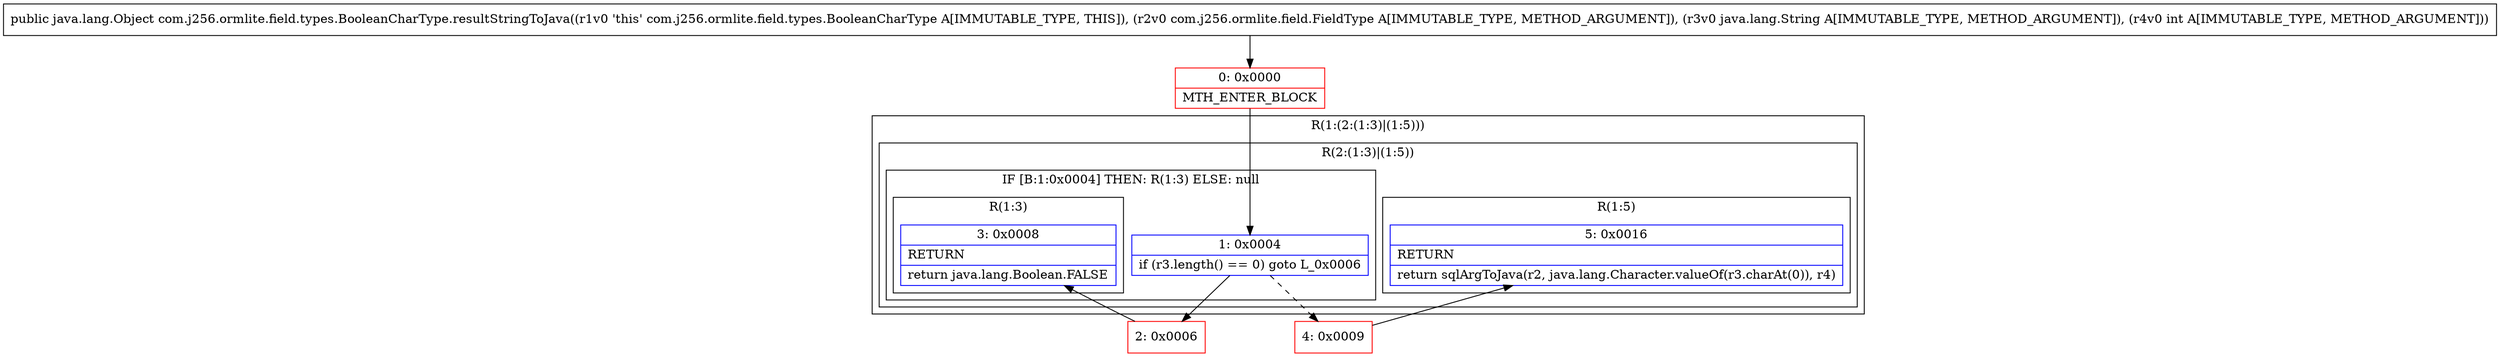 digraph "CFG forcom.j256.ormlite.field.types.BooleanCharType.resultStringToJava(Lcom\/j256\/ormlite\/field\/FieldType;Ljava\/lang\/String;I)Ljava\/lang\/Object;" {
subgraph cluster_Region_839553488 {
label = "R(1:(2:(1:3)|(1:5)))";
node [shape=record,color=blue];
subgraph cluster_Region_896748314 {
label = "R(2:(1:3)|(1:5))";
node [shape=record,color=blue];
subgraph cluster_IfRegion_987889407 {
label = "IF [B:1:0x0004] THEN: R(1:3) ELSE: null";
node [shape=record,color=blue];
Node_1 [shape=record,label="{1\:\ 0x0004|if (r3.length() == 0) goto L_0x0006\l}"];
subgraph cluster_Region_26898535 {
label = "R(1:3)";
node [shape=record,color=blue];
Node_3 [shape=record,label="{3\:\ 0x0008|RETURN\l|return java.lang.Boolean.FALSE\l}"];
}
}
subgraph cluster_Region_1735980437 {
label = "R(1:5)";
node [shape=record,color=blue];
Node_5 [shape=record,label="{5\:\ 0x0016|RETURN\l|return sqlArgToJava(r2, java.lang.Character.valueOf(r3.charAt(0)), r4)\l}"];
}
}
}
Node_0 [shape=record,color=red,label="{0\:\ 0x0000|MTH_ENTER_BLOCK\l}"];
Node_2 [shape=record,color=red,label="{2\:\ 0x0006}"];
Node_4 [shape=record,color=red,label="{4\:\ 0x0009}"];
MethodNode[shape=record,label="{public java.lang.Object com.j256.ormlite.field.types.BooleanCharType.resultStringToJava((r1v0 'this' com.j256.ormlite.field.types.BooleanCharType A[IMMUTABLE_TYPE, THIS]), (r2v0 com.j256.ormlite.field.FieldType A[IMMUTABLE_TYPE, METHOD_ARGUMENT]), (r3v0 java.lang.String A[IMMUTABLE_TYPE, METHOD_ARGUMENT]), (r4v0 int A[IMMUTABLE_TYPE, METHOD_ARGUMENT])) }"];
MethodNode -> Node_0;
Node_1 -> Node_2;
Node_1 -> Node_4[style=dashed];
Node_0 -> Node_1;
Node_2 -> Node_3;
Node_4 -> Node_5;
}

